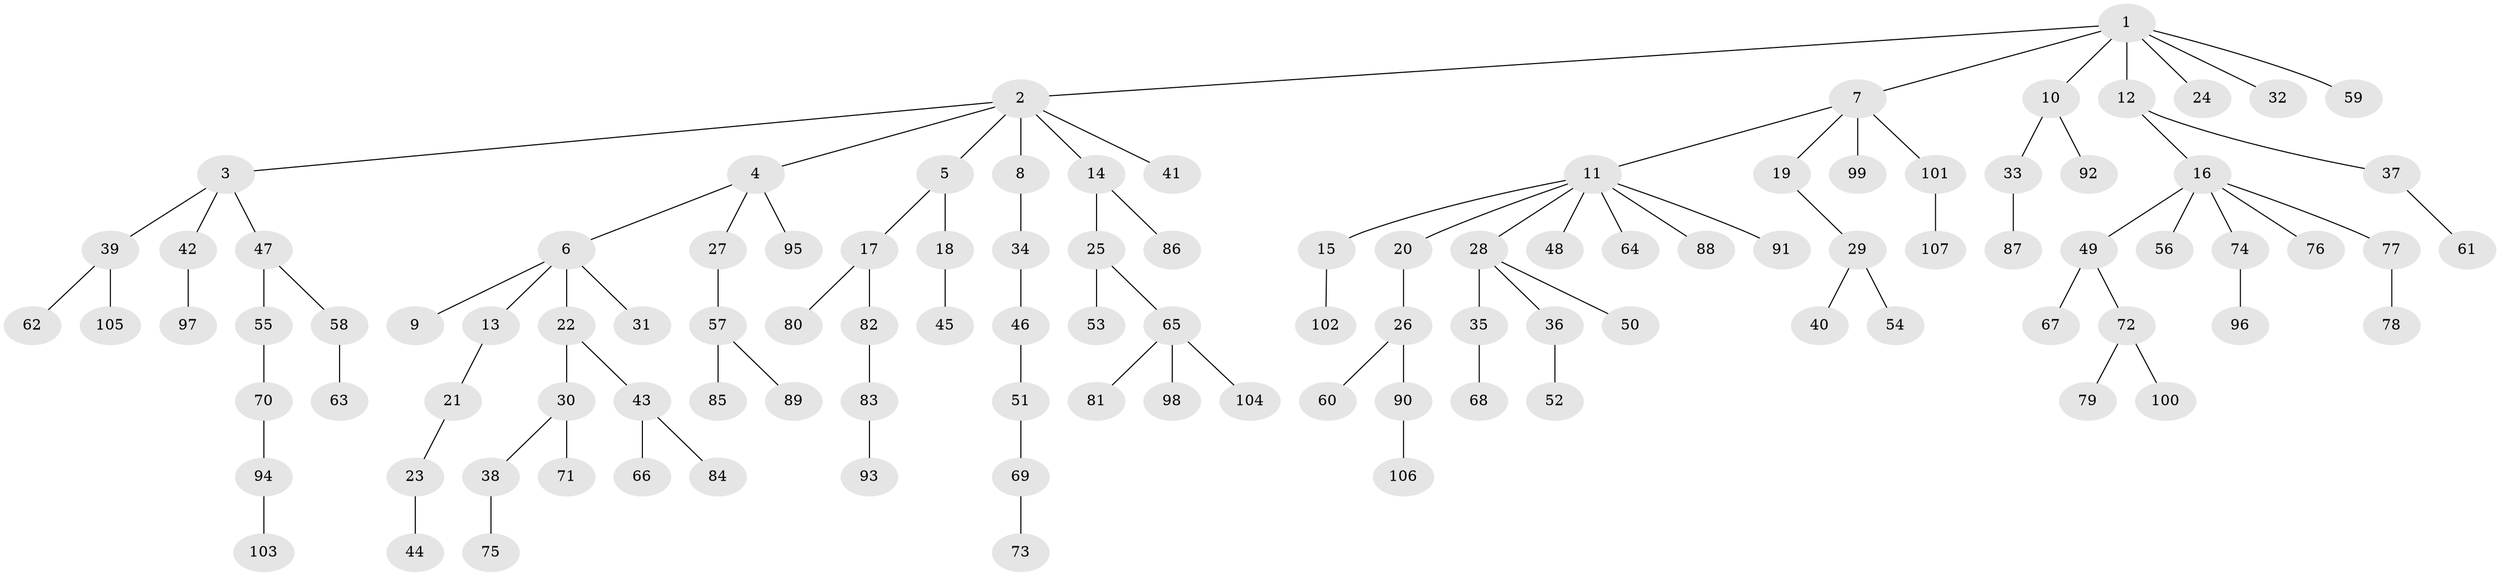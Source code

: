 // Generated by graph-tools (version 1.1) at 2025/36/03/09/25 02:36:37]
// undirected, 107 vertices, 106 edges
graph export_dot {
graph [start="1"]
  node [color=gray90,style=filled];
  1;
  2;
  3;
  4;
  5;
  6;
  7;
  8;
  9;
  10;
  11;
  12;
  13;
  14;
  15;
  16;
  17;
  18;
  19;
  20;
  21;
  22;
  23;
  24;
  25;
  26;
  27;
  28;
  29;
  30;
  31;
  32;
  33;
  34;
  35;
  36;
  37;
  38;
  39;
  40;
  41;
  42;
  43;
  44;
  45;
  46;
  47;
  48;
  49;
  50;
  51;
  52;
  53;
  54;
  55;
  56;
  57;
  58;
  59;
  60;
  61;
  62;
  63;
  64;
  65;
  66;
  67;
  68;
  69;
  70;
  71;
  72;
  73;
  74;
  75;
  76;
  77;
  78;
  79;
  80;
  81;
  82;
  83;
  84;
  85;
  86;
  87;
  88;
  89;
  90;
  91;
  92;
  93;
  94;
  95;
  96;
  97;
  98;
  99;
  100;
  101;
  102;
  103;
  104;
  105;
  106;
  107;
  1 -- 2;
  1 -- 7;
  1 -- 10;
  1 -- 12;
  1 -- 24;
  1 -- 32;
  1 -- 59;
  2 -- 3;
  2 -- 4;
  2 -- 5;
  2 -- 8;
  2 -- 14;
  2 -- 41;
  3 -- 39;
  3 -- 42;
  3 -- 47;
  4 -- 6;
  4 -- 27;
  4 -- 95;
  5 -- 17;
  5 -- 18;
  6 -- 9;
  6 -- 13;
  6 -- 22;
  6 -- 31;
  7 -- 11;
  7 -- 19;
  7 -- 99;
  7 -- 101;
  8 -- 34;
  10 -- 33;
  10 -- 92;
  11 -- 15;
  11 -- 20;
  11 -- 28;
  11 -- 48;
  11 -- 64;
  11 -- 88;
  11 -- 91;
  12 -- 16;
  12 -- 37;
  13 -- 21;
  14 -- 25;
  14 -- 86;
  15 -- 102;
  16 -- 49;
  16 -- 56;
  16 -- 74;
  16 -- 76;
  16 -- 77;
  17 -- 80;
  17 -- 82;
  18 -- 45;
  19 -- 29;
  20 -- 26;
  21 -- 23;
  22 -- 30;
  22 -- 43;
  23 -- 44;
  25 -- 53;
  25 -- 65;
  26 -- 60;
  26 -- 90;
  27 -- 57;
  28 -- 35;
  28 -- 36;
  28 -- 50;
  29 -- 40;
  29 -- 54;
  30 -- 38;
  30 -- 71;
  33 -- 87;
  34 -- 46;
  35 -- 68;
  36 -- 52;
  37 -- 61;
  38 -- 75;
  39 -- 62;
  39 -- 105;
  42 -- 97;
  43 -- 66;
  43 -- 84;
  46 -- 51;
  47 -- 55;
  47 -- 58;
  49 -- 67;
  49 -- 72;
  51 -- 69;
  55 -- 70;
  57 -- 85;
  57 -- 89;
  58 -- 63;
  65 -- 81;
  65 -- 98;
  65 -- 104;
  69 -- 73;
  70 -- 94;
  72 -- 79;
  72 -- 100;
  74 -- 96;
  77 -- 78;
  82 -- 83;
  83 -- 93;
  90 -- 106;
  94 -- 103;
  101 -- 107;
}
